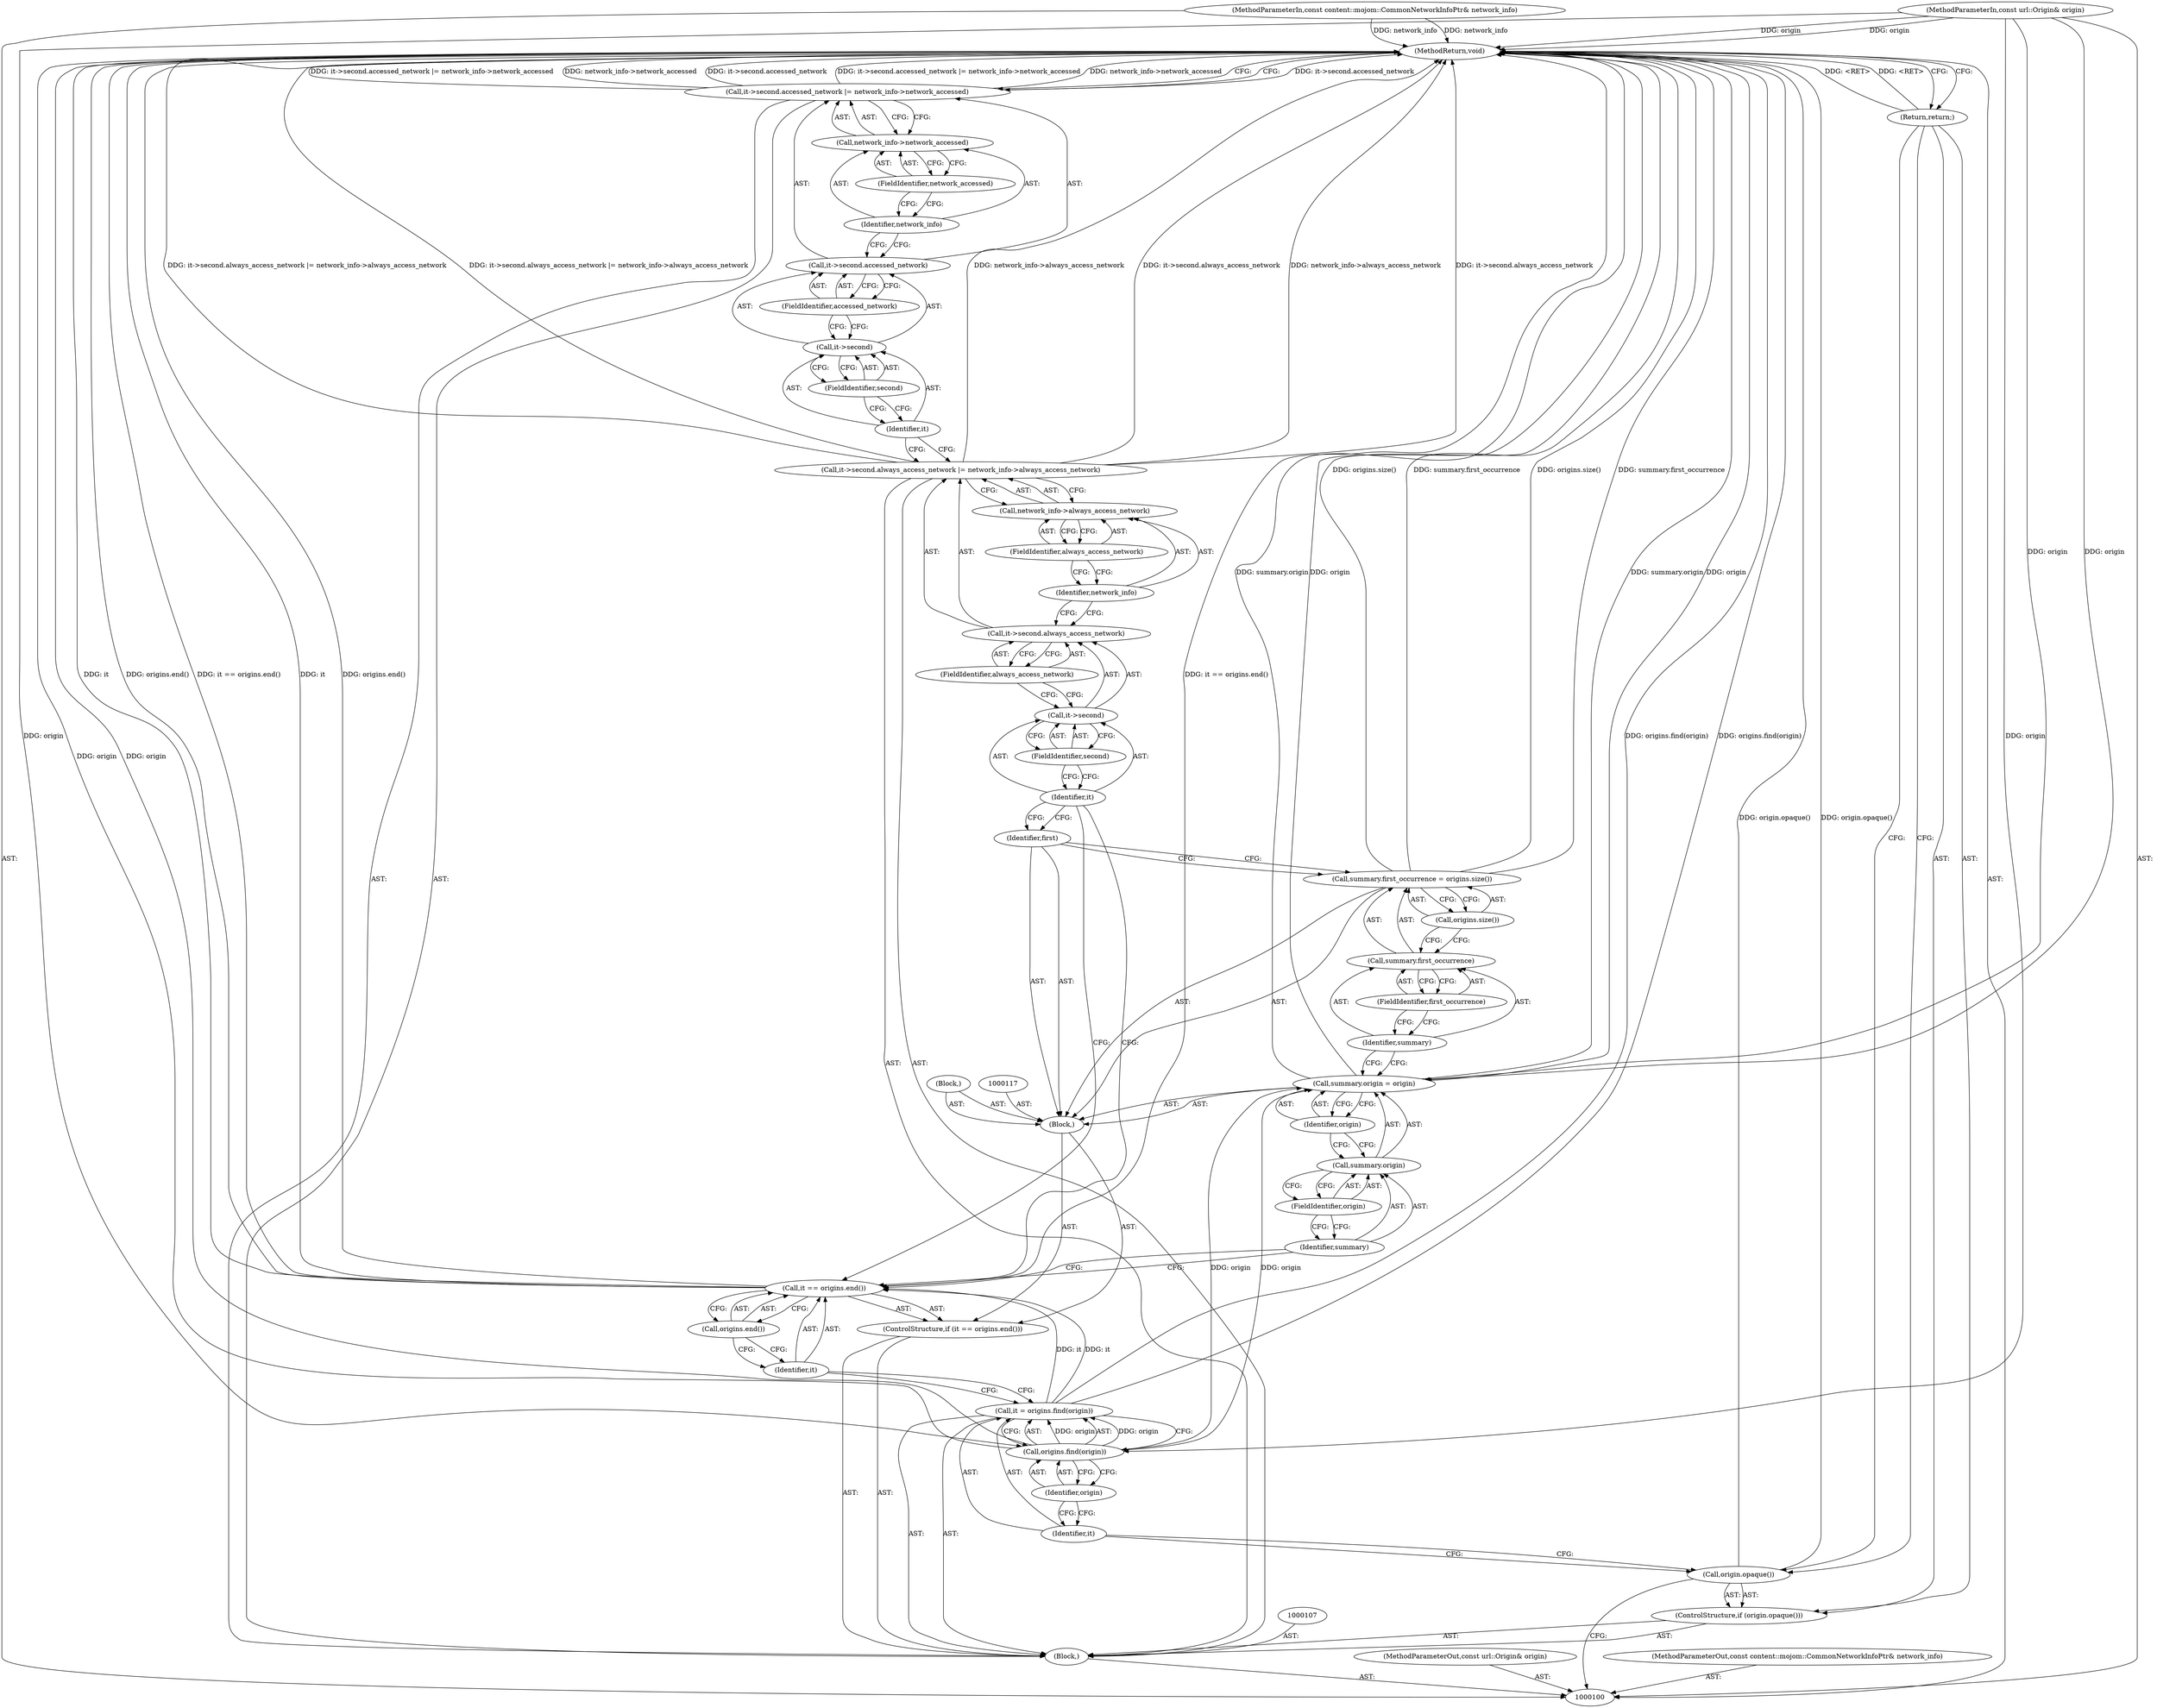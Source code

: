 digraph "0_Chrome_fec26ff33bf372476a70326f3669a35f34a9d474_0" {
"1000148" [label="(MethodReturn,void)"];
"1000121" [label="(FieldIdentifier,origin)"];
"1000122" [label="(Identifier,origin)"];
"1000118" [label="(Call,summary.origin = origin)"];
"1000119" [label="(Call,summary.origin)"];
"1000120" [label="(Identifier,summary)"];
"1000126" [label="(FieldIdentifier,first_occurrence)"];
"1000127" [label="(Call,origins.size())"];
"1000123" [label="(Call,summary.first_occurrence = origins.size())"];
"1000124" [label="(Call,summary.first_occurrence)"];
"1000125" [label="(Identifier,summary)"];
"1000128" [label="(Block,)"];
"1000129" [label="(Identifier,first)"];
"1000135" [label="(FieldIdentifier,always_access_network)"];
"1000130" [label="(Call,it->second.always_access_network |= network_info->always_access_network)"];
"1000131" [label="(Call,it->second.always_access_network)"];
"1000132" [label="(Call,it->second)"];
"1000133" [label="(Identifier,it)"];
"1000136" [label="(Call,network_info->always_access_network)"];
"1000137" [label="(Identifier,network_info)"];
"1000138" [label="(FieldIdentifier,always_access_network)"];
"1000134" [label="(FieldIdentifier,second)"];
"1000144" [label="(FieldIdentifier,accessed_network)"];
"1000139" [label="(Call,it->second.accessed_network |= network_info->network_accessed)"];
"1000140" [label="(Call,it->second.accessed_network)"];
"1000141" [label="(Call,it->second)"];
"1000142" [label="(Identifier,it)"];
"1000145" [label="(Call,network_info->network_accessed)"];
"1000146" [label="(Identifier,network_info)"];
"1000147" [label="(FieldIdentifier,network_accessed)"];
"1000143" [label="(FieldIdentifier,second)"];
"1000101" [label="(MethodParameterIn,const url::Origin& origin)"];
"1000194" [label="(MethodParameterOut,const url::Origin& origin)"];
"1000102" [label="(MethodParameterIn,const content::mojom::CommonNetworkInfoPtr& network_info)"];
"1000195" [label="(MethodParameterOut,const content::mojom::CommonNetworkInfoPtr& network_info)"];
"1000103" [label="(Block,)"];
"1000104" [label="(ControlStructure,if (origin.opaque()))"];
"1000105" [label="(Call,origin.opaque())"];
"1000106" [label="(Return,return;)"];
"1000110" [label="(Call,origins.find(origin))"];
"1000111" [label="(Identifier,origin)"];
"1000108" [label="(Call,it = origins.find(origin))"];
"1000109" [label="(Identifier,it)"];
"1000115" [label="(Call,origins.end())"];
"1000112" [label="(ControlStructure,if (it == origins.end()))"];
"1000113" [label="(Call,it == origins.end())"];
"1000114" [label="(Identifier,it)"];
"1000116" [label="(Block,)"];
"1000148" -> "1000100"  [label="AST: "];
"1000148" -> "1000106"  [label="CFG: "];
"1000148" -> "1000139"  [label="CFG: "];
"1000130" -> "1000148"  [label="DDG: it->second.always_access_network |= network_info->always_access_network"];
"1000130" -> "1000148"  [label="DDG: network_info->always_access_network"];
"1000130" -> "1000148"  [label="DDG: it->second.always_access_network"];
"1000105" -> "1000148"  [label="DDG: origin.opaque()"];
"1000113" -> "1000148"  [label="DDG: it"];
"1000113" -> "1000148"  [label="DDG: origins.end()"];
"1000113" -> "1000148"  [label="DDG: it == origins.end()"];
"1000139" -> "1000148"  [label="DDG: it->second.accessed_network"];
"1000139" -> "1000148"  [label="DDG: it->second.accessed_network |= network_info->network_accessed"];
"1000139" -> "1000148"  [label="DDG: network_info->network_accessed"];
"1000123" -> "1000148"  [label="DDG: origins.size()"];
"1000123" -> "1000148"  [label="DDG: summary.first_occurrence"];
"1000102" -> "1000148"  [label="DDG: network_info"];
"1000118" -> "1000148"  [label="DDG: summary.origin"];
"1000118" -> "1000148"  [label="DDG: origin"];
"1000110" -> "1000148"  [label="DDG: origin"];
"1000101" -> "1000148"  [label="DDG: origin"];
"1000108" -> "1000148"  [label="DDG: origins.find(origin)"];
"1000106" -> "1000148"  [label="DDG: <RET>"];
"1000121" -> "1000119"  [label="AST: "];
"1000121" -> "1000120"  [label="CFG: "];
"1000119" -> "1000121"  [label="CFG: "];
"1000122" -> "1000118"  [label="AST: "];
"1000122" -> "1000119"  [label="CFG: "];
"1000118" -> "1000122"  [label="CFG: "];
"1000118" -> "1000116"  [label="AST: "];
"1000118" -> "1000122"  [label="CFG: "];
"1000119" -> "1000118"  [label="AST: "];
"1000122" -> "1000118"  [label="AST: "];
"1000125" -> "1000118"  [label="CFG: "];
"1000118" -> "1000148"  [label="DDG: summary.origin"];
"1000118" -> "1000148"  [label="DDG: origin"];
"1000110" -> "1000118"  [label="DDG: origin"];
"1000101" -> "1000118"  [label="DDG: origin"];
"1000119" -> "1000118"  [label="AST: "];
"1000119" -> "1000121"  [label="CFG: "];
"1000120" -> "1000119"  [label="AST: "];
"1000121" -> "1000119"  [label="AST: "];
"1000122" -> "1000119"  [label="CFG: "];
"1000120" -> "1000119"  [label="AST: "];
"1000120" -> "1000113"  [label="CFG: "];
"1000121" -> "1000120"  [label="CFG: "];
"1000126" -> "1000124"  [label="AST: "];
"1000126" -> "1000125"  [label="CFG: "];
"1000124" -> "1000126"  [label="CFG: "];
"1000127" -> "1000123"  [label="AST: "];
"1000127" -> "1000124"  [label="CFG: "];
"1000123" -> "1000127"  [label="CFG: "];
"1000123" -> "1000116"  [label="AST: "];
"1000123" -> "1000127"  [label="CFG: "];
"1000124" -> "1000123"  [label="AST: "];
"1000127" -> "1000123"  [label="AST: "];
"1000129" -> "1000123"  [label="CFG: "];
"1000123" -> "1000148"  [label="DDG: origins.size()"];
"1000123" -> "1000148"  [label="DDG: summary.first_occurrence"];
"1000124" -> "1000123"  [label="AST: "];
"1000124" -> "1000126"  [label="CFG: "];
"1000125" -> "1000124"  [label="AST: "];
"1000126" -> "1000124"  [label="AST: "];
"1000127" -> "1000124"  [label="CFG: "];
"1000125" -> "1000124"  [label="AST: "];
"1000125" -> "1000118"  [label="CFG: "];
"1000126" -> "1000125"  [label="CFG: "];
"1000128" -> "1000116"  [label="AST: "];
"1000129" -> "1000116"  [label="AST: "];
"1000129" -> "1000123"  [label="CFG: "];
"1000133" -> "1000129"  [label="CFG: "];
"1000135" -> "1000131"  [label="AST: "];
"1000135" -> "1000132"  [label="CFG: "];
"1000131" -> "1000135"  [label="CFG: "];
"1000130" -> "1000103"  [label="AST: "];
"1000130" -> "1000136"  [label="CFG: "];
"1000131" -> "1000130"  [label="AST: "];
"1000136" -> "1000130"  [label="AST: "];
"1000142" -> "1000130"  [label="CFG: "];
"1000130" -> "1000148"  [label="DDG: it->second.always_access_network |= network_info->always_access_network"];
"1000130" -> "1000148"  [label="DDG: network_info->always_access_network"];
"1000130" -> "1000148"  [label="DDG: it->second.always_access_network"];
"1000131" -> "1000130"  [label="AST: "];
"1000131" -> "1000135"  [label="CFG: "];
"1000132" -> "1000131"  [label="AST: "];
"1000135" -> "1000131"  [label="AST: "];
"1000137" -> "1000131"  [label="CFG: "];
"1000132" -> "1000131"  [label="AST: "];
"1000132" -> "1000134"  [label="CFG: "];
"1000133" -> "1000132"  [label="AST: "];
"1000134" -> "1000132"  [label="AST: "];
"1000135" -> "1000132"  [label="CFG: "];
"1000133" -> "1000132"  [label="AST: "];
"1000133" -> "1000129"  [label="CFG: "];
"1000133" -> "1000113"  [label="CFG: "];
"1000134" -> "1000133"  [label="CFG: "];
"1000136" -> "1000130"  [label="AST: "];
"1000136" -> "1000138"  [label="CFG: "];
"1000137" -> "1000136"  [label="AST: "];
"1000138" -> "1000136"  [label="AST: "];
"1000130" -> "1000136"  [label="CFG: "];
"1000137" -> "1000136"  [label="AST: "];
"1000137" -> "1000131"  [label="CFG: "];
"1000138" -> "1000137"  [label="CFG: "];
"1000138" -> "1000136"  [label="AST: "];
"1000138" -> "1000137"  [label="CFG: "];
"1000136" -> "1000138"  [label="CFG: "];
"1000134" -> "1000132"  [label="AST: "];
"1000134" -> "1000133"  [label="CFG: "];
"1000132" -> "1000134"  [label="CFG: "];
"1000144" -> "1000140"  [label="AST: "];
"1000144" -> "1000141"  [label="CFG: "];
"1000140" -> "1000144"  [label="CFG: "];
"1000139" -> "1000103"  [label="AST: "];
"1000139" -> "1000145"  [label="CFG: "];
"1000140" -> "1000139"  [label="AST: "];
"1000145" -> "1000139"  [label="AST: "];
"1000148" -> "1000139"  [label="CFG: "];
"1000139" -> "1000148"  [label="DDG: it->second.accessed_network"];
"1000139" -> "1000148"  [label="DDG: it->second.accessed_network |= network_info->network_accessed"];
"1000139" -> "1000148"  [label="DDG: network_info->network_accessed"];
"1000140" -> "1000139"  [label="AST: "];
"1000140" -> "1000144"  [label="CFG: "];
"1000141" -> "1000140"  [label="AST: "];
"1000144" -> "1000140"  [label="AST: "];
"1000146" -> "1000140"  [label="CFG: "];
"1000141" -> "1000140"  [label="AST: "];
"1000141" -> "1000143"  [label="CFG: "];
"1000142" -> "1000141"  [label="AST: "];
"1000143" -> "1000141"  [label="AST: "];
"1000144" -> "1000141"  [label="CFG: "];
"1000142" -> "1000141"  [label="AST: "];
"1000142" -> "1000130"  [label="CFG: "];
"1000143" -> "1000142"  [label="CFG: "];
"1000145" -> "1000139"  [label="AST: "];
"1000145" -> "1000147"  [label="CFG: "];
"1000146" -> "1000145"  [label="AST: "];
"1000147" -> "1000145"  [label="AST: "];
"1000139" -> "1000145"  [label="CFG: "];
"1000146" -> "1000145"  [label="AST: "];
"1000146" -> "1000140"  [label="CFG: "];
"1000147" -> "1000146"  [label="CFG: "];
"1000147" -> "1000145"  [label="AST: "];
"1000147" -> "1000146"  [label="CFG: "];
"1000145" -> "1000147"  [label="CFG: "];
"1000143" -> "1000141"  [label="AST: "];
"1000143" -> "1000142"  [label="CFG: "];
"1000141" -> "1000143"  [label="CFG: "];
"1000101" -> "1000100"  [label="AST: "];
"1000101" -> "1000148"  [label="DDG: origin"];
"1000101" -> "1000110"  [label="DDG: origin"];
"1000101" -> "1000118"  [label="DDG: origin"];
"1000194" -> "1000100"  [label="AST: "];
"1000102" -> "1000100"  [label="AST: "];
"1000102" -> "1000148"  [label="DDG: network_info"];
"1000195" -> "1000100"  [label="AST: "];
"1000103" -> "1000100"  [label="AST: "];
"1000104" -> "1000103"  [label="AST: "];
"1000107" -> "1000103"  [label="AST: "];
"1000108" -> "1000103"  [label="AST: "];
"1000112" -> "1000103"  [label="AST: "];
"1000130" -> "1000103"  [label="AST: "];
"1000139" -> "1000103"  [label="AST: "];
"1000104" -> "1000103"  [label="AST: "];
"1000105" -> "1000104"  [label="AST: "];
"1000106" -> "1000104"  [label="AST: "];
"1000105" -> "1000104"  [label="AST: "];
"1000105" -> "1000100"  [label="CFG: "];
"1000106" -> "1000105"  [label="CFG: "];
"1000109" -> "1000105"  [label="CFG: "];
"1000105" -> "1000148"  [label="DDG: origin.opaque()"];
"1000106" -> "1000104"  [label="AST: "];
"1000106" -> "1000105"  [label="CFG: "];
"1000148" -> "1000106"  [label="CFG: "];
"1000106" -> "1000148"  [label="DDG: <RET>"];
"1000110" -> "1000108"  [label="AST: "];
"1000110" -> "1000111"  [label="CFG: "];
"1000111" -> "1000110"  [label="AST: "];
"1000108" -> "1000110"  [label="CFG: "];
"1000110" -> "1000148"  [label="DDG: origin"];
"1000110" -> "1000108"  [label="DDG: origin"];
"1000101" -> "1000110"  [label="DDG: origin"];
"1000110" -> "1000118"  [label="DDG: origin"];
"1000111" -> "1000110"  [label="AST: "];
"1000111" -> "1000109"  [label="CFG: "];
"1000110" -> "1000111"  [label="CFG: "];
"1000108" -> "1000103"  [label="AST: "];
"1000108" -> "1000110"  [label="CFG: "];
"1000109" -> "1000108"  [label="AST: "];
"1000110" -> "1000108"  [label="AST: "];
"1000114" -> "1000108"  [label="CFG: "];
"1000108" -> "1000148"  [label="DDG: origins.find(origin)"];
"1000110" -> "1000108"  [label="DDG: origin"];
"1000108" -> "1000113"  [label="DDG: it"];
"1000109" -> "1000108"  [label="AST: "];
"1000109" -> "1000105"  [label="CFG: "];
"1000111" -> "1000109"  [label="CFG: "];
"1000115" -> "1000113"  [label="AST: "];
"1000115" -> "1000114"  [label="CFG: "];
"1000113" -> "1000115"  [label="CFG: "];
"1000112" -> "1000103"  [label="AST: "];
"1000113" -> "1000112"  [label="AST: "];
"1000116" -> "1000112"  [label="AST: "];
"1000113" -> "1000112"  [label="AST: "];
"1000113" -> "1000115"  [label="CFG: "];
"1000114" -> "1000113"  [label="AST: "];
"1000115" -> "1000113"  [label="AST: "];
"1000120" -> "1000113"  [label="CFG: "];
"1000133" -> "1000113"  [label="CFG: "];
"1000113" -> "1000148"  [label="DDG: it"];
"1000113" -> "1000148"  [label="DDG: origins.end()"];
"1000113" -> "1000148"  [label="DDG: it == origins.end()"];
"1000108" -> "1000113"  [label="DDG: it"];
"1000114" -> "1000113"  [label="AST: "];
"1000114" -> "1000108"  [label="CFG: "];
"1000115" -> "1000114"  [label="CFG: "];
"1000116" -> "1000112"  [label="AST: "];
"1000117" -> "1000116"  [label="AST: "];
"1000118" -> "1000116"  [label="AST: "];
"1000123" -> "1000116"  [label="AST: "];
"1000128" -> "1000116"  [label="AST: "];
"1000129" -> "1000116"  [label="AST: "];
}
